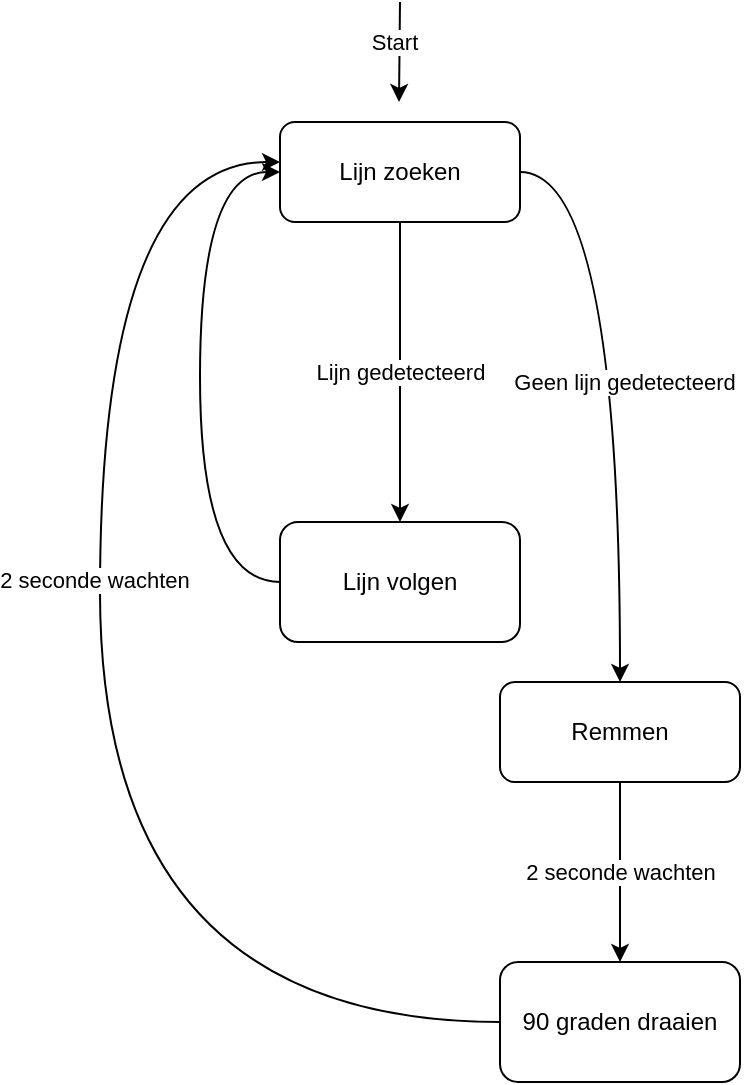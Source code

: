 <mxfile version="17.4.1" type="device"><diagram id="4jF3SiFIlRyFqVO87IE4" name="Page-1"><mxGraphModel dx="830" dy="702" grid="1" gridSize="10" guides="1" tooltips="1" connect="1" arrows="1" fold="1" page="1" pageScale="1" pageWidth="827" pageHeight="1169" math="0" shadow="0"><root><mxCell id="0"/><mxCell id="1" parent="0"/><mxCell id="g9942yvPGM6oXqEL3x5D-6" style="edgeStyle=orthogonalEdgeStyle;orthogonalLoop=1;jettySize=auto;html=1;curved=1;" edge="1" parent="1" source="g9942yvPGM6oXqEL3x5D-1"><mxGeometry relative="1" as="geometry"><mxPoint x="480" y="350" as="targetPoint"/><Array as="points"><mxPoint x="480" y="95"/></Array></mxGeometry></mxCell><mxCell id="g9942yvPGM6oXqEL3x5D-8" value="Geen lijn gedetecteerd" style="edgeLabel;html=1;align=center;verticalAlign=middle;resizable=0;points=[];" vertex="1" connectable="0" parent="g9942yvPGM6oXqEL3x5D-6"><mxGeometry x="0.013" y="2" relative="1" as="geometry"><mxPoint as="offset"/></mxGeometry></mxCell><mxCell id="g9942yvPGM6oXqEL3x5D-16" value="Lijn gedetecteerd" style="edgeStyle=orthogonalEdgeStyle;rounded=0;orthogonalLoop=1;jettySize=auto;html=1;entryX=0.5;entryY=0;entryDx=0;entryDy=0;" edge="1" parent="1" source="g9942yvPGM6oXqEL3x5D-1" target="g9942yvPGM6oXqEL3x5D-4"><mxGeometry relative="1" as="geometry"/></mxCell><mxCell id="g9942yvPGM6oXqEL3x5D-1" value="Lijn zoeken" style="rounded=1;whiteSpace=wrap;html=1;" vertex="1" parent="1"><mxGeometry x="310" y="70" width="120" height="50" as="geometry"/></mxCell><mxCell id="g9942yvPGM6oXqEL3x5D-21" style="edgeStyle=orthogonalEdgeStyle;curved=1;orthogonalLoop=1;jettySize=auto;html=1;entryX=0;entryY=0.5;entryDx=0;entryDy=0;" edge="1" parent="1" source="g9942yvPGM6oXqEL3x5D-4" target="g9942yvPGM6oXqEL3x5D-1"><mxGeometry relative="1" as="geometry"><mxPoint x="300" y="90" as="targetPoint"/><Array as="points"><mxPoint x="270" y="300"/><mxPoint x="270" y="95"/></Array></mxGeometry></mxCell><mxCell id="g9942yvPGM6oXqEL3x5D-4" value="Lijn volgen" style="rounded=1;whiteSpace=wrap;html=1;" vertex="1" parent="1"><mxGeometry x="310" y="270" width="120" height="60" as="geometry"/></mxCell><mxCell id="g9942yvPGM6oXqEL3x5D-19" style="edgeStyle=orthogonalEdgeStyle;curved=1;orthogonalLoop=1;jettySize=auto;html=1;" edge="1" parent="1" source="g9942yvPGM6oXqEL3x5D-10"><mxGeometry relative="1" as="geometry"><mxPoint x="310" y="90" as="targetPoint"/><Array as="points"><mxPoint x="220" y="520"/><mxPoint x="220" y="90"/></Array></mxGeometry></mxCell><mxCell id="g9942yvPGM6oXqEL3x5D-22" value="2 seconde wachten" style="edgeLabel;html=1;align=center;verticalAlign=middle;resizable=0;points=[];" vertex="1" connectable="0" parent="g9942yvPGM6oXqEL3x5D-19"><mxGeometry x="0.169" y="3" relative="1" as="geometry"><mxPoint as="offset"/></mxGeometry></mxCell><mxCell id="g9942yvPGM6oXqEL3x5D-10" value="90 graden draaien" style="rounded=1;whiteSpace=wrap;html=1;" vertex="1" parent="1"><mxGeometry x="420" y="490" width="120" height="60" as="geometry"/></mxCell><mxCell id="g9942yvPGM6oXqEL3x5D-18" value="2 seconde wachten" style="edgeStyle=orthogonalEdgeStyle;rounded=0;orthogonalLoop=1;jettySize=auto;html=1;entryX=0.5;entryY=0;entryDx=0;entryDy=0;" edge="1" parent="1" source="g9942yvPGM6oXqEL3x5D-17" target="g9942yvPGM6oXqEL3x5D-10"><mxGeometry relative="1" as="geometry"/></mxCell><mxCell id="g9942yvPGM6oXqEL3x5D-17" value="Remmen" style="rounded=1;whiteSpace=wrap;html=1;" vertex="1" parent="1"><mxGeometry x="420" y="350" width="120" height="50" as="geometry"/></mxCell><mxCell id="g9942yvPGM6oXqEL3x5D-24" value="" style="endArrow=classic;html=1;curved=1;" edge="1" parent="1"><mxGeometry width="50" height="50" relative="1" as="geometry"><mxPoint x="370" y="10" as="sourcePoint"/><mxPoint x="369.5" y="60" as="targetPoint"/></mxGeometry></mxCell><mxCell id="g9942yvPGM6oXqEL3x5D-25" value="Start" style="edgeLabel;html=1;align=center;verticalAlign=middle;resizable=0;points=[];" vertex="1" connectable="0" parent="g9942yvPGM6oXqEL3x5D-24"><mxGeometry x="-0.199" y="-3" relative="1" as="geometry"><mxPoint as="offset"/></mxGeometry></mxCell></root></mxGraphModel></diagram></mxfile>